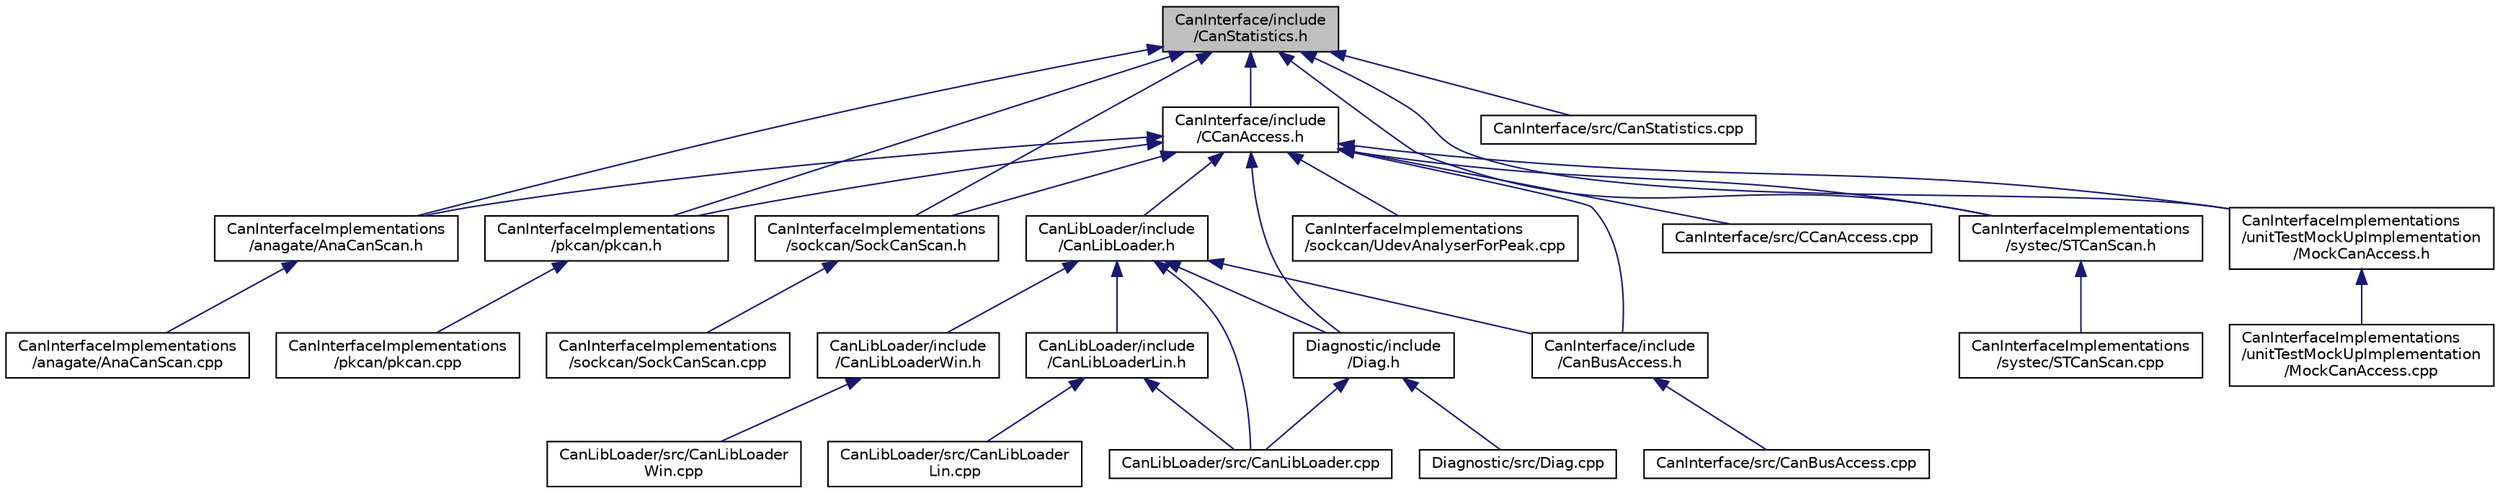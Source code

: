 digraph "CanInterface/include/CanStatistics.h"
{
 // LATEX_PDF_SIZE
  edge [fontname="Helvetica",fontsize="10",labelfontname="Helvetica",labelfontsize="10"];
  node [fontname="Helvetica",fontsize="10",shape=record];
  Node1 [label="CanInterface/include\l/CanStatistics.h",height=0.2,width=0.4,color="black", fillcolor="grey75", style="filled", fontcolor="black",tooltip=" "];
  Node1 -> Node2 [dir="back",color="midnightblue",fontsize="10",style="solid",fontname="Helvetica"];
  Node2 [label="CanInterface/include\l/CCanAccess.h",height=0.2,width=0.4,color="black", fillcolor="white", style="filled",URL="$CCanAccess_8h.html",tooltip=" "];
  Node2 -> Node3 [dir="back",color="midnightblue",fontsize="10",style="solid",fontname="Helvetica"];
  Node3 [label="CanInterface/include\l/CanBusAccess.h",height=0.2,width=0.4,color="black", fillcolor="white", style="filled",URL="$CanBusAccess_8h.html",tooltip=" "];
  Node3 -> Node4 [dir="back",color="midnightblue",fontsize="10",style="solid",fontname="Helvetica"];
  Node4 [label="CanInterface/src/CanBusAccess.cpp",height=0.2,width=0.4,color="black", fillcolor="white", style="filled",URL="$CanBusAccess_8cpp.html",tooltip=" "];
  Node2 -> Node5 [dir="back",color="midnightblue",fontsize="10",style="solid",fontname="Helvetica"];
  Node5 [label="CanInterface/src/CCanAccess.cpp",height=0.2,width=0.4,color="black", fillcolor="white", style="filled",URL="$CCanAccess_8cpp.html",tooltip=" "];
  Node2 -> Node6 [dir="back",color="midnightblue",fontsize="10",style="solid",fontname="Helvetica"];
  Node6 [label="CanInterfaceImplementations\l/anagate/AnaCanScan.h",height=0.2,width=0.4,color="black", fillcolor="white", style="filled",URL="$AnaCanScan_8h.html",tooltip=" "];
  Node6 -> Node7 [dir="back",color="midnightblue",fontsize="10",style="solid",fontname="Helvetica"];
  Node7 [label="CanInterfaceImplementations\l/anagate/AnaCanScan.cpp",height=0.2,width=0.4,color="black", fillcolor="white", style="filled",URL="$AnaCanScan_8cpp.html",tooltip=" "];
  Node2 -> Node8 [dir="back",color="midnightblue",fontsize="10",style="solid",fontname="Helvetica"];
  Node8 [label="CanInterfaceImplementations\l/pkcan/pkcan.h",height=0.2,width=0.4,color="black", fillcolor="white", style="filled",URL="$pkcan_8h.html",tooltip=" "];
  Node8 -> Node9 [dir="back",color="midnightblue",fontsize="10",style="solid",fontname="Helvetica"];
  Node9 [label="CanInterfaceImplementations\l/pkcan/pkcan.cpp",height=0.2,width=0.4,color="black", fillcolor="white", style="filled",URL="$pkcan_8cpp.html",tooltip=" "];
  Node2 -> Node10 [dir="back",color="midnightblue",fontsize="10",style="solid",fontname="Helvetica"];
  Node10 [label="CanInterfaceImplementations\l/sockcan/SockCanScan.h",height=0.2,width=0.4,color="black", fillcolor="white", style="filled",URL="$SockCanScan_8h.html",tooltip=" "];
  Node10 -> Node11 [dir="back",color="midnightblue",fontsize="10",style="solid",fontname="Helvetica"];
  Node11 [label="CanInterfaceImplementations\l/sockcan/SockCanScan.cpp",height=0.2,width=0.4,color="black", fillcolor="white", style="filled",URL="$SockCanScan_8cpp.html",tooltip=" "];
  Node2 -> Node12 [dir="back",color="midnightblue",fontsize="10",style="solid",fontname="Helvetica"];
  Node12 [label="CanInterfaceImplementations\l/sockcan/UdevAnalyserForPeak.cpp",height=0.2,width=0.4,color="black", fillcolor="white", style="filled",URL="$UdevAnalyserForPeak_8cpp.html",tooltip=" "];
  Node2 -> Node13 [dir="back",color="midnightblue",fontsize="10",style="solid",fontname="Helvetica"];
  Node13 [label="CanInterfaceImplementations\l/systec/STCanScan.h",height=0.2,width=0.4,color="black", fillcolor="white", style="filled",URL="$STCanScan_8h.html",tooltip=" "];
  Node13 -> Node14 [dir="back",color="midnightblue",fontsize="10",style="solid",fontname="Helvetica"];
  Node14 [label="CanInterfaceImplementations\l/systec/STCanScan.cpp",height=0.2,width=0.4,color="black", fillcolor="white", style="filled",URL="$STCanScan_8cpp.html",tooltip=" "];
  Node2 -> Node15 [dir="back",color="midnightblue",fontsize="10",style="solid",fontname="Helvetica"];
  Node15 [label="CanInterfaceImplementations\l/unitTestMockUpImplementation\l/MockCanAccess.h",height=0.2,width=0.4,color="black", fillcolor="white", style="filled",URL="$MockCanAccess_8h.html",tooltip=" "];
  Node15 -> Node16 [dir="back",color="midnightblue",fontsize="10",style="solid",fontname="Helvetica"];
  Node16 [label="CanInterfaceImplementations\l/unitTestMockUpImplementation\l/MockCanAccess.cpp",height=0.2,width=0.4,color="black", fillcolor="white", style="filled",URL="$MockCanAccess_8cpp.html",tooltip=" "];
  Node2 -> Node17 [dir="back",color="midnightblue",fontsize="10",style="solid",fontname="Helvetica"];
  Node17 [label="CanLibLoader/include\l/CanLibLoader.h",height=0.2,width=0.4,color="black", fillcolor="white", style="filled",URL="$CanLibLoader_8h.html",tooltip=" "];
  Node17 -> Node3 [dir="back",color="midnightblue",fontsize="10",style="solid",fontname="Helvetica"];
  Node17 -> Node18 [dir="back",color="midnightblue",fontsize="10",style="solid",fontname="Helvetica"];
  Node18 [label="CanLibLoader/include\l/CanLibLoaderLin.h",height=0.2,width=0.4,color="black", fillcolor="white", style="filled",URL="$CanLibLoaderLin_8h.html",tooltip=" "];
  Node18 -> Node19 [dir="back",color="midnightblue",fontsize="10",style="solid",fontname="Helvetica"];
  Node19 [label="CanLibLoader/src/CanLibLoader.cpp",height=0.2,width=0.4,color="black", fillcolor="white", style="filled",URL="$CanLibLoader_8cpp.html",tooltip=" "];
  Node18 -> Node20 [dir="back",color="midnightblue",fontsize="10",style="solid",fontname="Helvetica"];
  Node20 [label="CanLibLoader/src/CanLibLoader\lLin.cpp",height=0.2,width=0.4,color="black", fillcolor="white", style="filled",URL="$CanLibLoaderLin_8cpp.html",tooltip=" "];
  Node17 -> Node21 [dir="back",color="midnightblue",fontsize="10",style="solid",fontname="Helvetica"];
  Node21 [label="CanLibLoader/include\l/CanLibLoaderWin.h",height=0.2,width=0.4,color="black", fillcolor="white", style="filled",URL="$CanLibLoaderWin_8h.html",tooltip=" "];
  Node21 -> Node22 [dir="back",color="midnightblue",fontsize="10",style="solid",fontname="Helvetica"];
  Node22 [label="CanLibLoader/src/CanLibLoader\lWin.cpp",height=0.2,width=0.4,color="black", fillcolor="white", style="filled",URL="$CanLibLoaderWin_8cpp.html",tooltip=" "];
  Node17 -> Node19 [dir="back",color="midnightblue",fontsize="10",style="solid",fontname="Helvetica"];
  Node17 -> Node23 [dir="back",color="midnightblue",fontsize="10",style="solid",fontname="Helvetica"];
  Node23 [label="Diagnostic/include\l/Diag.h",height=0.2,width=0.4,color="black", fillcolor="white", style="filled",URL="$Diag_8h.html",tooltip=" "];
  Node23 -> Node19 [dir="back",color="midnightblue",fontsize="10",style="solid",fontname="Helvetica"];
  Node23 -> Node24 [dir="back",color="midnightblue",fontsize="10",style="solid",fontname="Helvetica"];
  Node24 [label="Diagnostic/src/Diag.cpp",height=0.2,width=0.4,color="black", fillcolor="white", style="filled",URL="$Diag_8cpp.html",tooltip=" "];
  Node2 -> Node23 [dir="back",color="midnightblue",fontsize="10",style="solid",fontname="Helvetica"];
  Node1 -> Node25 [dir="back",color="midnightblue",fontsize="10",style="solid",fontname="Helvetica"];
  Node25 [label="CanInterface/src/CanStatistics.cpp",height=0.2,width=0.4,color="black", fillcolor="white", style="filled",URL="$CanStatistics_8cpp.html",tooltip=" "];
  Node1 -> Node6 [dir="back",color="midnightblue",fontsize="10",style="solid",fontname="Helvetica"];
  Node1 -> Node8 [dir="back",color="midnightblue",fontsize="10",style="solid",fontname="Helvetica"];
  Node1 -> Node10 [dir="back",color="midnightblue",fontsize="10",style="solid",fontname="Helvetica"];
  Node1 -> Node13 [dir="back",color="midnightblue",fontsize="10",style="solid",fontname="Helvetica"];
  Node1 -> Node15 [dir="back",color="midnightblue",fontsize="10",style="solid",fontname="Helvetica"];
}
